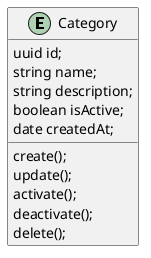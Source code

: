 @startuml

entity Category

Category : uuid id;
Category : string name;
Category : string description;
Category : boolean isActive;
Category : date createdAt;

Category : create();
Category : update();
Category : activate();
Category : deactivate();
Category : delete();


@enduml